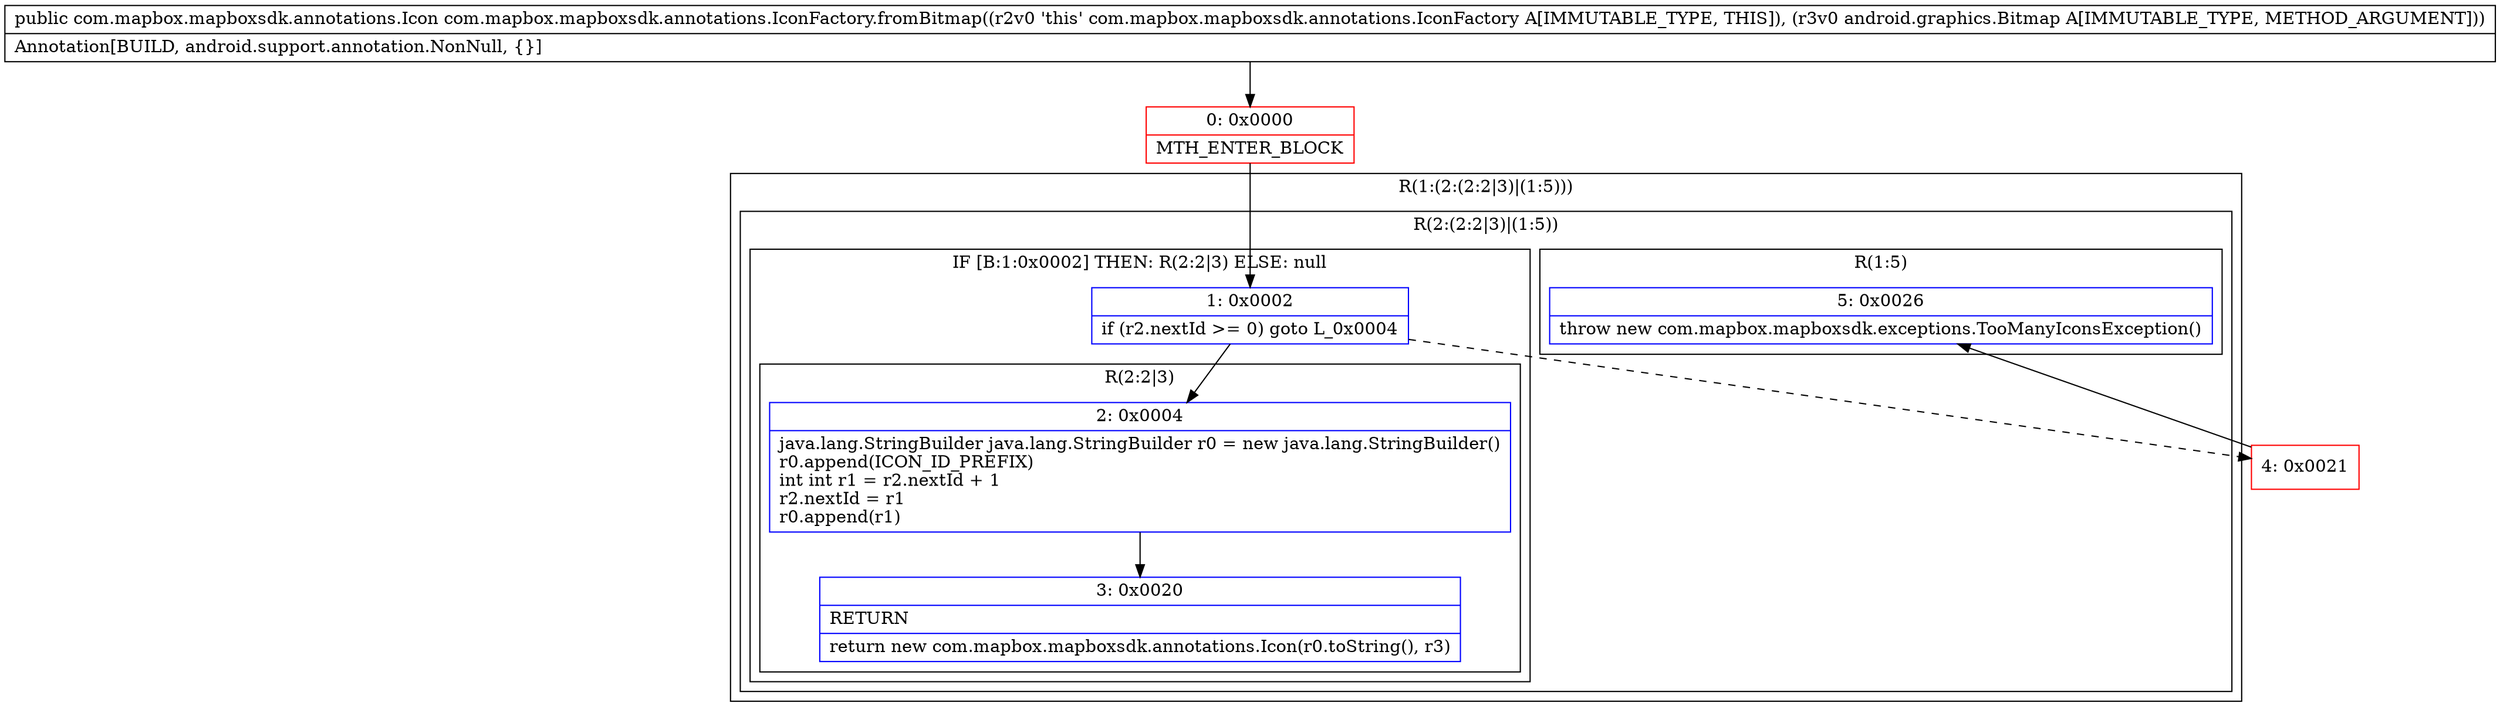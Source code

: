 digraph "CFG forcom.mapbox.mapboxsdk.annotations.IconFactory.fromBitmap(Landroid\/graphics\/Bitmap;)Lcom\/mapbox\/mapboxsdk\/annotations\/Icon;" {
subgraph cluster_Region_1157318171 {
label = "R(1:(2:(2:2|3)|(1:5)))";
node [shape=record,color=blue];
subgraph cluster_Region_1058437636 {
label = "R(2:(2:2|3)|(1:5))";
node [shape=record,color=blue];
subgraph cluster_IfRegion_2028308456 {
label = "IF [B:1:0x0002] THEN: R(2:2|3) ELSE: null";
node [shape=record,color=blue];
Node_1 [shape=record,label="{1\:\ 0x0002|if (r2.nextId \>= 0) goto L_0x0004\l}"];
subgraph cluster_Region_93230526 {
label = "R(2:2|3)";
node [shape=record,color=blue];
Node_2 [shape=record,label="{2\:\ 0x0004|java.lang.StringBuilder java.lang.StringBuilder r0 = new java.lang.StringBuilder()\lr0.append(ICON_ID_PREFIX)\lint int r1 = r2.nextId + 1\lr2.nextId = r1\lr0.append(r1)\l}"];
Node_3 [shape=record,label="{3\:\ 0x0020|RETURN\l|return new com.mapbox.mapboxsdk.annotations.Icon(r0.toString(), r3)\l}"];
}
}
subgraph cluster_Region_1710221746 {
label = "R(1:5)";
node [shape=record,color=blue];
Node_5 [shape=record,label="{5\:\ 0x0026|throw new com.mapbox.mapboxsdk.exceptions.TooManyIconsException()\l}"];
}
}
}
Node_0 [shape=record,color=red,label="{0\:\ 0x0000|MTH_ENTER_BLOCK\l}"];
Node_4 [shape=record,color=red,label="{4\:\ 0x0021}"];
MethodNode[shape=record,label="{public com.mapbox.mapboxsdk.annotations.Icon com.mapbox.mapboxsdk.annotations.IconFactory.fromBitmap((r2v0 'this' com.mapbox.mapboxsdk.annotations.IconFactory A[IMMUTABLE_TYPE, THIS]), (r3v0 android.graphics.Bitmap A[IMMUTABLE_TYPE, METHOD_ARGUMENT]))  | Annotation[BUILD, android.support.annotation.NonNull, \{\}]\l}"];
MethodNode -> Node_0;
Node_1 -> Node_2;
Node_1 -> Node_4[style=dashed];
Node_2 -> Node_3;
Node_0 -> Node_1;
Node_4 -> Node_5;
}

